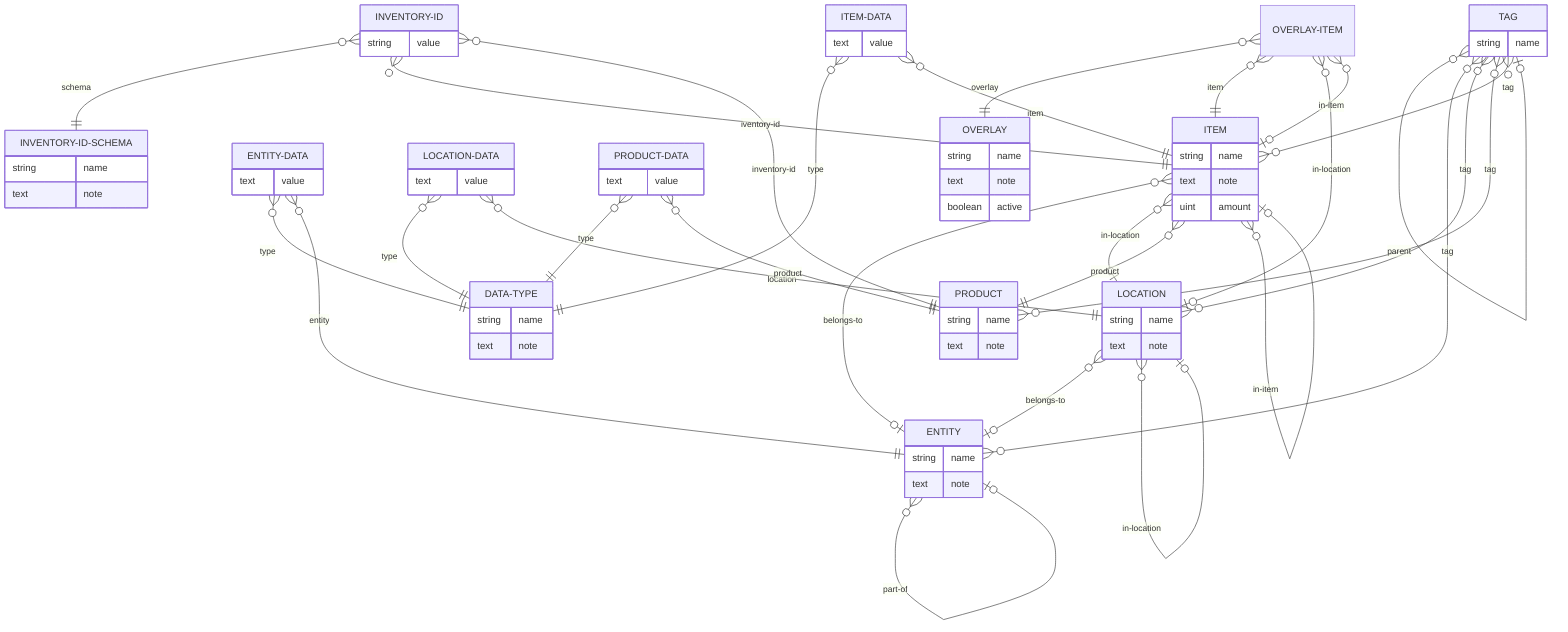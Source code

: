 erDiagram
    ENTITY {
      string name
      text note
    }
    LOCATION {
      string name
      text note
    }
    PRODUCT {
      string name
      text note
    }
    ITEM {
      string name
      text note
      uint amount
    }

    ENTITY }o--o| ENTITY : part-of

    LOCATION }o--o| ENTITY : belongs-to
    LOCATION }o--o| LOCATION: in-location

    ITEM }o--o| ENTITY : belongs-to
    ITEM }o--o| LOCATION : in-location
    ITEM }o--|| PRODUCT : product
    ITEM }o--o| ITEM : in-item

    TAG {
      string name
    }
    TAG }o--o| TAG : parent
    TAG }o--o{ ENTITY : tag
    TAG }o--o{ LOCATION : tag
    TAG }o--o{ PRODUCT : tag
    TAG }o--o{ ITEM : tag

    DATA-TYPE {
      string name
      text note
    }

    ENTITY-DATA {
      text value
    }
    ENTITY-DATA }o--|| DATA-TYPE : type
    ENTITY-DATA }o--|| ENTITY : entity
    LOCATION-DATA {
      text value
    }
    LOCATION-DATA }o--|| DATA-TYPE : type
    LOCATION-DATA }o--|| LOCATION : location
    PRODUCT-DATA {
      text value
    }
    PRODUCT-DATA }o--|| DATA-TYPE : type
    PRODUCT-DATA }o--|| PRODUCT : product
    ITEM-DATA {
      text value
    }
    ITEM-DATA }o--|| DATA-TYPE : type
    ITEM-DATA }o--|| ITEM : item

    INVENTORY-ID-SCHEMA {
      string name
      text note
    }
    INVENTORY-ID {
      string value
    }
    INVENTORY-ID }o--|| INVENTORY-ID-SCHEMA : schema
    INVENTORY-ID }o--|| ITEM : iventory-id
    INVENTORY-ID }o--|| PRODUCT : inventory-id

    OVERLAY {
      string name
      text note
      boolean active
    }
    OVERLAY-ITEM }o--|| OVERLAY : overlay
    OVERLAY-ITEM }o--|| ITEM : item
    OVERLAY-ITEM }o--o| LOCATION : in-location
    OVERLAY-ITEM }o--o| ITEM : in-item